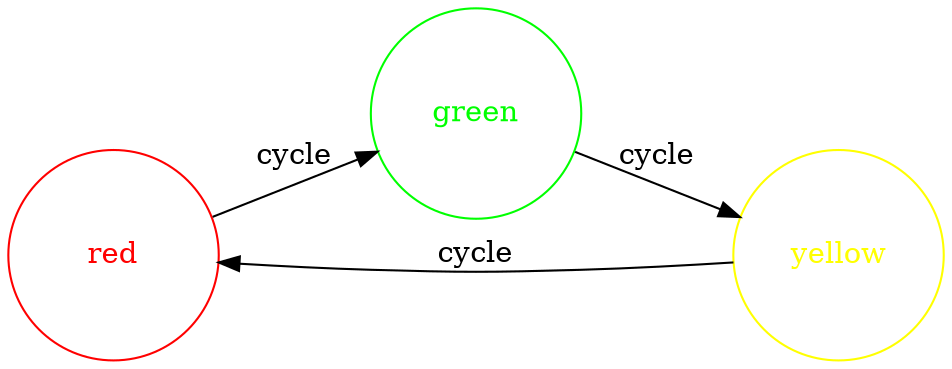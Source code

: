 digraph semaphore {
    rankdir=LR;
    bgcolor="transparent"
    overlap=prism2000
    overlap_shrink=true

    node [
        color=red
        fontcolor=red
        width=1.4,
        height=1.4,
        fixedsize=true,
        fillcolor=white,
        style="filled,solid"
        shape="circle"] red;
    node [
        color=green
        fontcolor=green
        width=1.4,
        height=1.4,
        fixedsize=true,
        fillcolor=white,
        style="filled,solid"
        shape="circle"] green;
    node [
        color=yellow
        fontcolor=yellow
        width=1.4,
        height=1.4,
        fixedsize=true,
        fillcolor=white,
        style="filled,solid"
        shape="circle"
    ] yellow;

    edge [
        splines="curved"
        #labelfloat=true
    ]


    green -> yellow [label="cycle"];
    yellow -> red [label="cycle"];
    red -> green [label="cycle"];
}
